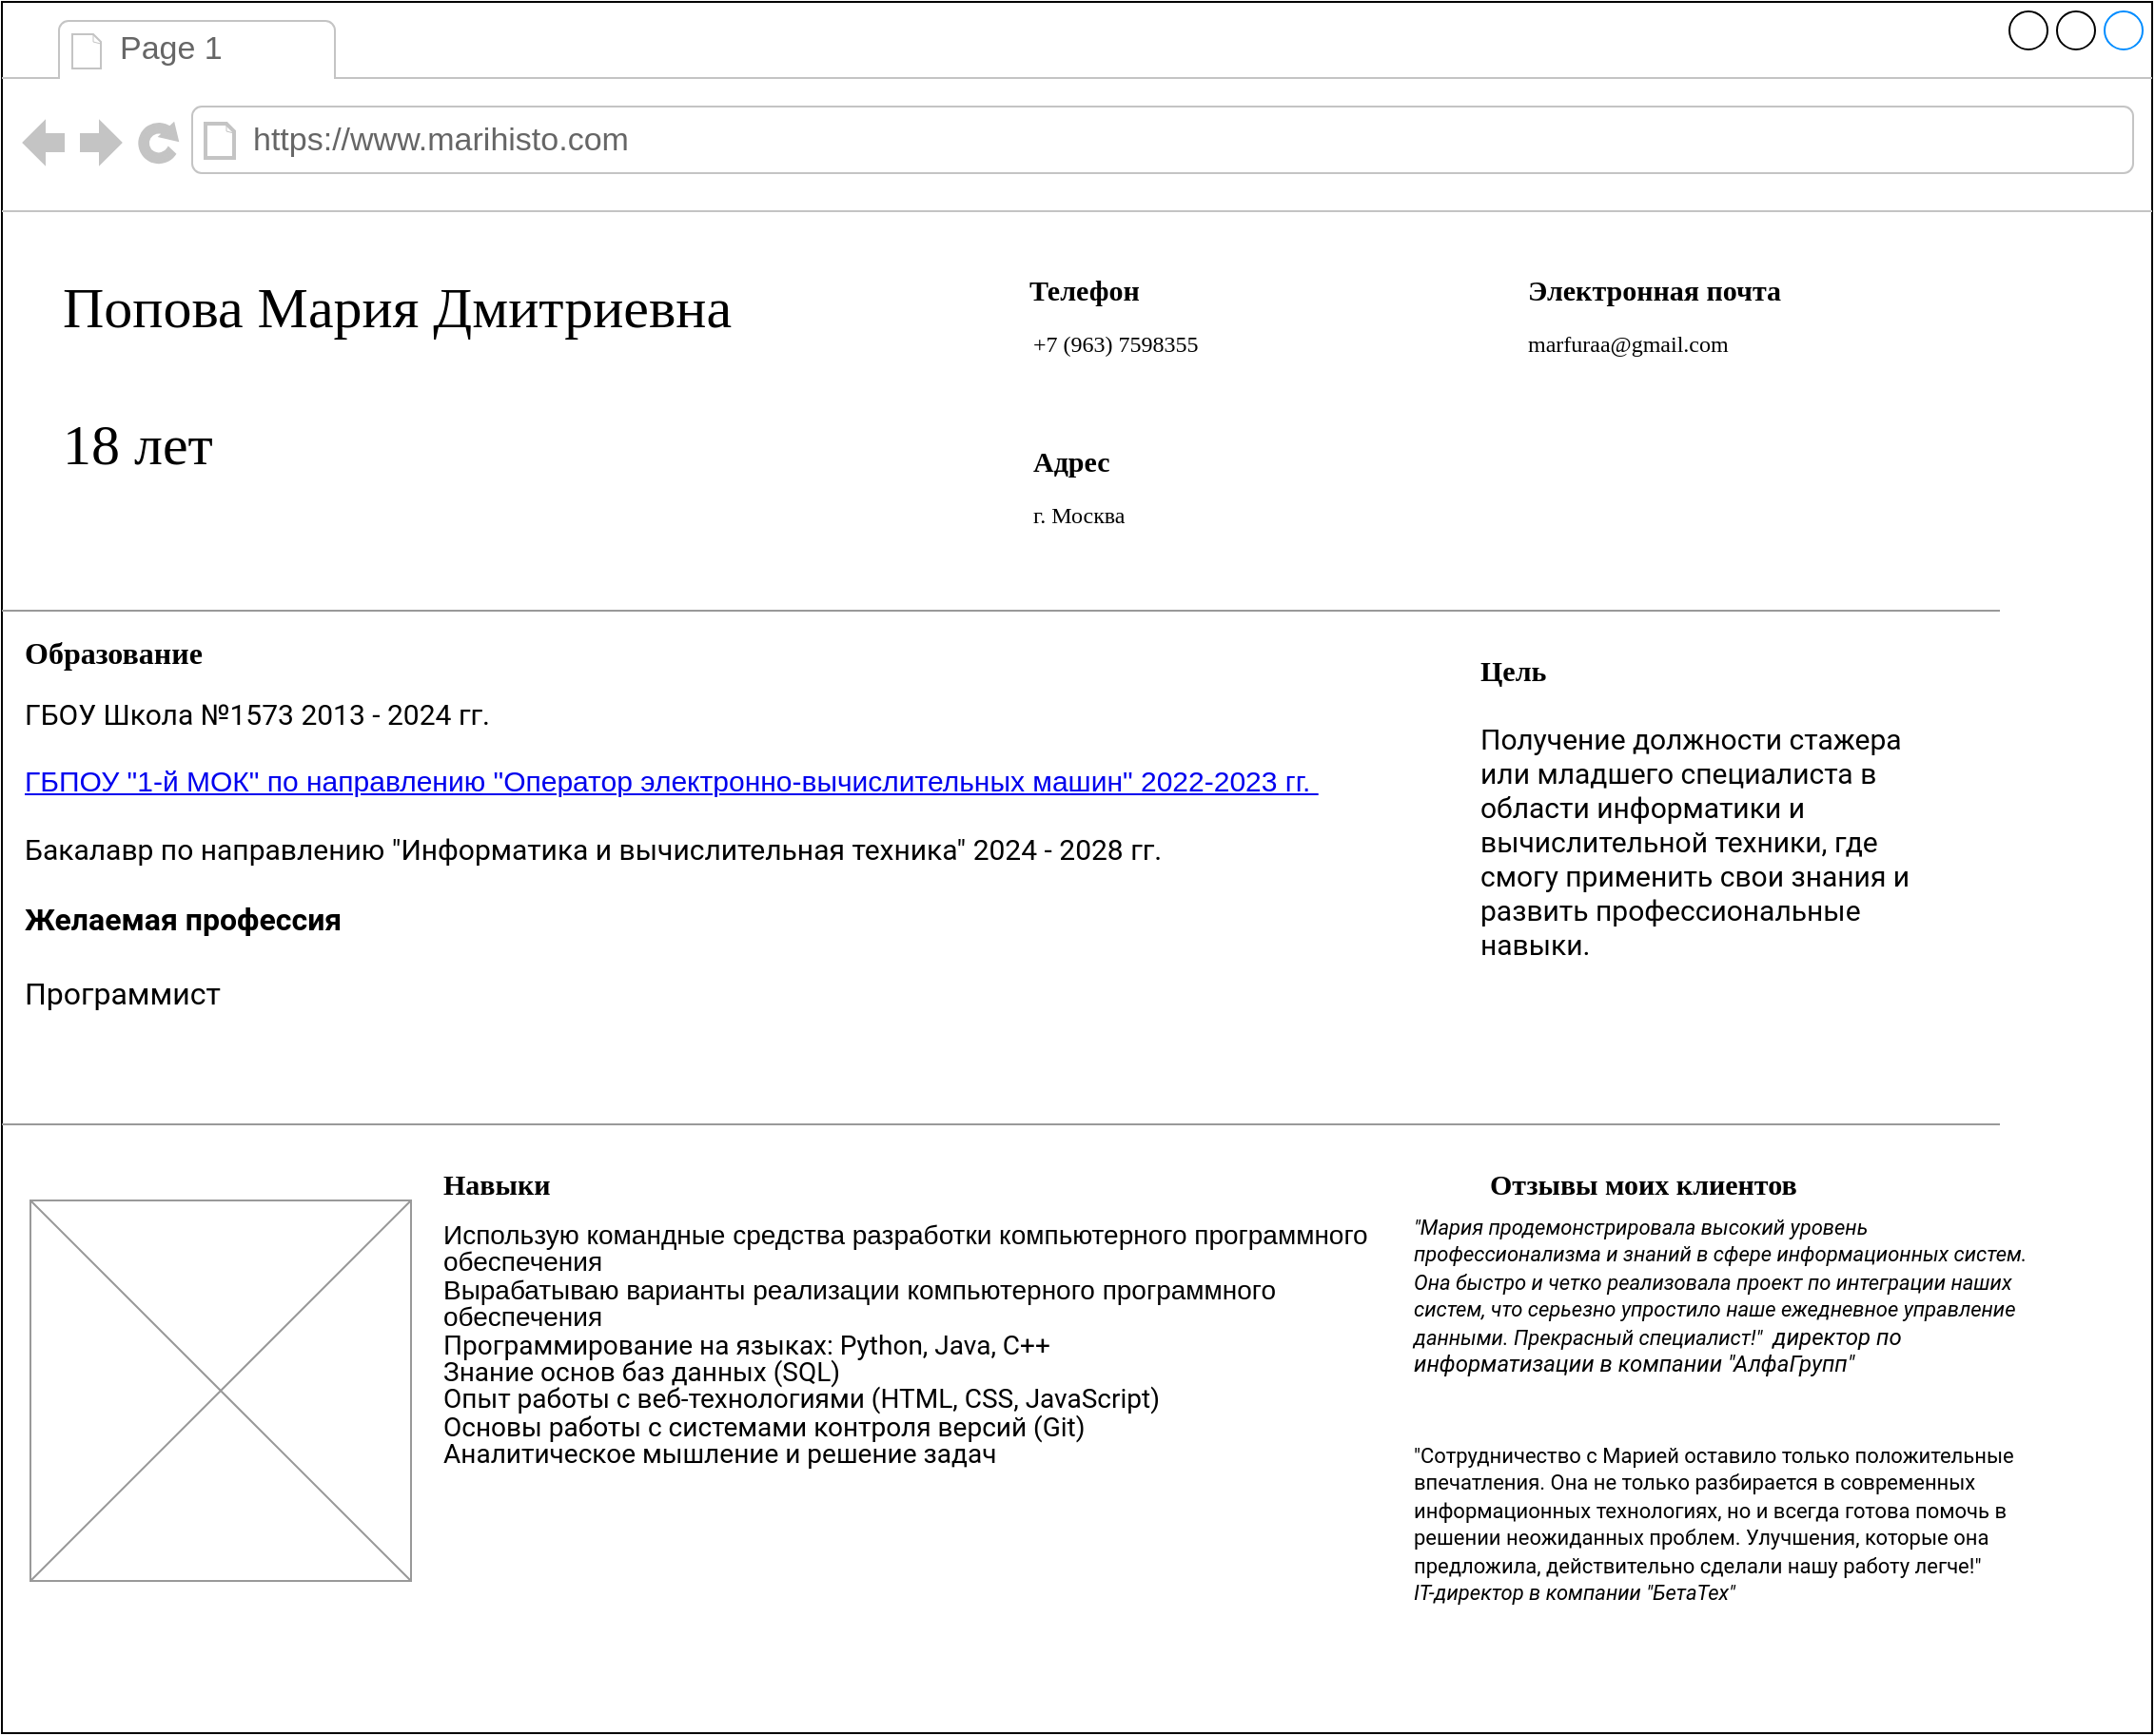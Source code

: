 <mxfile version="25.0.1">
  <diagram name="Page-1" id="2cc2dc42-3aac-f2a9-1cec-7a8b7cbee084">
    <mxGraphModel dx="1194" dy="750" grid="1" gridSize="10" guides="1" tooltips="1" connect="1" arrows="1" fold="1" page="1" pageScale="1" pageWidth="1100" pageHeight="850" background="#ffffff" math="0" shadow="0">
      <root>
        <mxCell id="0" />
        <mxCell id="1" parent="0" />
        <mxCell id="7026571954dc6520-1" value="" style="strokeWidth=1;shadow=0;dashed=0;align=center;html=1;shape=mxgraph.mockup.containers.browserWindow;rSize=0;mainText=,;recursiveResize=0;rounded=0;labelBackgroundColor=none;fontFamily=Verdana;fontSize=12;" parent="1" vertex="1">
          <mxGeometry x="10" y="10" width="1130" height="910" as="geometry" />
        </mxCell>
        <mxCell id="7026571954dc6520-2" value="Page 1" style="strokeWidth=1;shadow=0;dashed=0;align=center;html=1;shape=mxgraph.mockup.containers.anchor;fontSize=17;fontColor=#666666;align=left;" parent="7026571954dc6520-1" vertex="1">
          <mxGeometry x="60" y="12" width="110" height="26" as="geometry" />
        </mxCell>
        <mxCell id="7026571954dc6520-3" value="https://www.marihisto.com" style="strokeWidth=1;shadow=0;dashed=0;align=center;html=1;shape=mxgraph.mockup.containers.anchor;rSize=0;fontSize=17;fontColor=#666666;align=left;" parent="7026571954dc6520-1" vertex="1">
          <mxGeometry x="130" y="60" width="250" height="26" as="geometry" />
        </mxCell>
        <mxCell id="7026571954dc6520-4" value="Попова Мария Дмитриевна&lt;div&gt;&lt;br&gt;&lt;/div&gt;&lt;div&gt;18 лет&lt;/div&gt;" style="text;html=1;points=[];align=left;verticalAlign=top;spacingTop=-4;fontSize=30;fontFamily=Verdana" parent="7026571954dc6520-1" vertex="1">
          <mxGeometry x="30" y="140" width="440" height="50" as="geometry" />
        </mxCell>
        <mxCell id="7026571954dc6520-6" value="&lt;b&gt;Телефон&lt;/b&gt;" style="text;html=1;points=[];align=left;verticalAlign=top;spacingTop=-4;fontSize=15;fontFamily=Verdana" parent="7026571954dc6520-1" vertex="1">
          <mxGeometry x="538" y="140" width="170" height="30" as="geometry" />
        </mxCell>
        <mxCell id="7026571954dc6520-7" value="+7 (963) 7598355" style="text;html=1;points=[];align=left;verticalAlign=top;spacingTop=-4;fontSize=12;fontFamily=Verdana;whiteSpace=wrap;" parent="7026571954dc6520-1" vertex="1">
          <mxGeometry x="540" y="170" width="240" height="40" as="geometry" />
        </mxCell>
        <mxCell id="7026571954dc6520-8" value="&lt;b&gt;Адрес&lt;/b&gt;" style="text;html=1;points=[];align=left;verticalAlign=top;spacingTop=-4;fontSize=15;fontFamily=Verdana" parent="7026571954dc6520-1" vertex="1">
          <mxGeometry x="540" y="230" width="170" height="30" as="geometry" />
        </mxCell>
        <mxCell id="7026571954dc6520-9" value="г. Москва" style="text;html=1;points=[];align=left;verticalAlign=top;spacingTop=-4;fontSize=12;fontFamily=Verdana;whiteSpace=wrap;" parent="7026571954dc6520-1" vertex="1">
          <mxGeometry x="540" y="260" width="240" height="40" as="geometry" />
        </mxCell>
        <mxCell id="7026571954dc6520-10" value="&lt;b&gt;Электронная почта&lt;/b&gt;" style="text;html=1;points=[];align=left;verticalAlign=top;spacingTop=-4;fontSize=15;fontFamily=Verdana" parent="7026571954dc6520-1" vertex="1">
          <mxGeometry x="800" y="140" width="170" height="30" as="geometry" />
        </mxCell>
        <mxCell id="7026571954dc6520-11" value="marfuraa@gmail.com" style="text;html=1;points=[];align=left;verticalAlign=top;spacingTop=-4;fontSize=12;fontFamily=Verdana;whiteSpace=wrap;" parent="7026571954dc6520-1" vertex="1">
          <mxGeometry x="800" y="170" width="240" height="40" as="geometry" />
        </mxCell>
        <mxCell id="7026571954dc6520-15" value="" style="verticalLabelPosition=bottom;shadow=0;dashed=0;align=center;html=1;verticalAlign=top;strokeWidth=1;shape=mxgraph.mockup.markup.line;strokeColor=#999999;rounded=0;labelBackgroundColor=none;fillColor=#ffffff;fontFamily=Verdana;fontSize=12;fontColor=#000000;" parent="7026571954dc6520-1" vertex="1">
          <mxGeometry y="310" width="1050" height="20" as="geometry" />
        </mxCell>
        <mxCell id="7026571954dc6520-16" value="&lt;font style=&quot;font-size: 16px;&quot;&gt;&lt;b&gt;Образование&lt;/b&gt;&lt;/font&gt;" style="text;html=1;points=[];align=left;verticalAlign=top;spacingTop=-4;fontSize=15;fontFamily=Verdana" parent="7026571954dc6520-1" vertex="1">
          <mxGeometry x="10" y="330" width="170" height="30" as="geometry" />
        </mxCell>
        <mxCell id="7026571954dc6520-17" value="&lt;br&gt;&lt;span style=&quot;font-family: Roboto, -apple-system, BlinkMacSystemFont, &amp;quot;Apple Color Emoji&amp;quot;, &amp;quot;Segoe UI&amp;quot;, Oxygen, Ubuntu, Cantarell, &amp;quot;Fira Sans&amp;quot;, &amp;quot;Droid Sans&amp;quot;, &amp;quot;Helvetica Neue&amp;quot;, sans-serif; font-style: normal; font-variant-ligatures: normal; font-variant-caps: normal; font-weight: 400; letter-spacing: normal; orphans: 2; text-align: start; text-indent: 0px; text-transform: none; widows: 2; word-spacing: 0px; -webkit-text-stroke-width: 0px; white-space: pre-wrap; text-decoration-thickness: initial; text-decoration-style: initial; text-decoration-color: initial; float: none; display: inline !important;&quot;&gt;&lt;font style=&quot;font-size: 15px;&quot;&gt;ГБОУ Школа №1573 2013 - 2024 гг.&lt;/font&gt;&lt;/span&gt;&lt;div&gt;&lt;span style=&quot;font-family: Roboto, -apple-system, BlinkMacSystemFont, &amp;quot;Apple Color Emoji&amp;quot;, &amp;quot;Segoe UI&amp;quot;, Oxygen, Ubuntu, Cantarell, &amp;quot;Fira Sans&amp;quot;, &amp;quot;Droid Sans&amp;quot;, &amp;quot;Helvetica Neue&amp;quot;, sans-serif; font-style: normal; font-variant-ligatures: normal; font-variant-caps: normal; font-weight: 400; letter-spacing: normal; orphans: 2; text-align: start; text-indent: 0px; text-transform: none; widows: 2; word-spacing: 0px; -webkit-text-stroke-width: 0px; white-space: pre-wrap; text-decoration-thickness: initial; text-decoration-style: initial; text-decoration-color: initial; float: none; display: inline !important;&quot;&gt;&lt;a style=&quot;-webkit-tap-highlight-color: rgba(0, 0, 0, 0.1); cursor: pointer; display: block; overflow: hidden; z-index: 2; flex-grow: 1; padding: 16px 0px; outline: 0px; font-family: Arial, sans-serif; white-space-collapse: collapse;&quot; data-ved=&quot;2ahUKEwjQhfSQ3I2KAxXbQVUIHdHXAmQQ1YkKegQIKxAB&quot; tabindex=&quot;0&quot; role=&quot;button&quot; data-cid=&quot;6423040388400830627&quot; class=&quot;vwVdIc wzN8Ac rllt__link a-no-hover-decoration&quot;&gt;&lt;div style=&quot;text-wrap-mode: nowrap;&quot; class=&quot;rllt__details&quot;&gt;&lt;div style=&quot;align-items: center; display: flex; font-family: &amp;quot;Google Sans&amp;quot;, Arial, sans-serif; margin-bottom: -1px; padding-bottom: 1px; line-height: 20px; overflow: hidden; text-overflow: ellipsis;&quot; role=&quot;heading&quot; aria-level=&quot;3&quot; class=&quot;dbg0pd&quot;&gt;&lt;span style=&quot;overflow: hidden; text-overflow: ellipsis;&quot; class=&quot;OSrXXb&quot;&gt;&lt;font style=&quot;font-size: 15px;&quot;&gt;ГБПОУ &quot;1-й МОК&quot; по направлению &quot;Оператор электронно-вычислительных машин&quot; 2022-2023 гг.&amp;nbsp;&lt;/font&gt;&lt;/span&gt;&lt;/div&gt;&lt;/div&gt;&lt;/a&gt;&lt;/span&gt;&lt;div&gt;&lt;font style=&quot;font-size: 15px;&quot;&gt;&lt;span style=&quot;font-family: Roboto, -apple-system, BlinkMacSystemFont, &amp;quot;Apple Color Emoji&amp;quot;, &amp;quot;Segoe UI&amp;quot;, Oxygen, Ubuntu, Cantarell, &amp;quot;Fira Sans&amp;quot;, &amp;quot;Droid Sans&amp;quot;, &amp;quot;Helvetica Neue&amp;quot;, sans-serif; font-style: normal; font-variant-ligatures: normal; font-variant-caps: normal; font-weight: 400; letter-spacing: normal; orphans: 2; text-align: start; text-indent: 0px; text-transform: none; widows: 2; word-spacing: 0px; -webkit-text-stroke-width: 0px; white-space: pre-wrap; text-decoration-thickness: initial; text-decoration-style: initial; text-decoration-color: initial; float: none; display: inline !important;&quot;&gt;&lt;font style=&quot;&quot;&gt;Бакалавр по направлению &quot;Информатика и вычислительная техника&quot; 2024 - 2028 гг. &lt;/font&gt;&lt;/span&gt;&lt;span style=&quot;color: rgb(0, 0, 0); font-family: Roboto, -apple-system, BlinkMacSystemFont, &amp;quot;Apple Color Emoji&amp;quot;, &amp;quot;Segoe UI&amp;quot;, Oxygen, Ubuntu, Cantarell, &amp;quot;Fira Sans&amp;quot;, &amp;quot;Droid Sans&amp;quot;, &amp;quot;Helvetica Neue&amp;quot;, sans-serif; font-style: normal; font-variant-ligatures: normal; font-variant-caps: normal; font-weight: 400; letter-spacing: normal; orphans: 2; text-align: start; text-indent: 0px; text-transform: none; widows: 2; word-spacing: 0px; -webkit-text-stroke-width: 0px; white-space: pre-wrap; text-decoration-thickness: initial; text-decoration-style: initial; text-decoration-color: initial; float: none; display: inline !important;&quot;&gt; &lt;/span&gt;&lt;/font&gt;&lt;/div&gt;&lt;div&gt;&lt;font face=&quot;Roboto, -apple-system, BlinkMacSystemFont, Apple Color Emoji, Segoe UI, Oxygen, Ubuntu, Cantarell, Fira Sans, Droid Sans, Helvetica Neue, sans-serif&quot;&gt;&lt;span style=&quot;font-size: 15px; white-space-collapse: preserve;&quot;&gt;&lt;br&gt;&lt;/span&gt;&lt;/font&gt;&lt;/div&gt;&lt;div&gt;&lt;font face=&quot;Roboto, -apple-system, BlinkMacSystemFont, Apple Color Emoji, Segoe UI, Oxygen, Ubuntu, Cantarell, Fira Sans, Droid Sans, Helvetica Neue, sans-serif&quot;&gt;&lt;span style=&quot;white-space-collapse: preserve;&quot;&gt;&lt;b style=&quot;&quot;&gt;&lt;font style=&quot;font-size: 16px;&quot;&gt;Желаемая профессия&lt;/font&gt;&lt;/b&gt;&lt;/span&gt;&lt;/font&gt;&lt;/div&gt;&lt;div&gt;&lt;font face=&quot;Roboto, -apple-system, BlinkMacSystemFont, Apple Color Emoji, Segoe UI, Oxygen, Ubuntu, Cantarell, Fira Sans, Droid Sans, Helvetica Neue, sans-serif&quot;&gt;&lt;span style=&quot;white-space-collapse: preserve;&quot;&gt;&lt;span style=&quot;font-size: 16px;&quot;&gt;&lt;b&gt;&lt;br&gt;&lt;/b&gt;&lt;/span&gt;&lt;/span&gt;&lt;/font&gt;&lt;/div&gt;&lt;div&gt;&lt;font face=&quot;Roboto, -apple-system, BlinkMacSystemFont, Apple Color Emoji, Segoe UI, Oxygen, Ubuntu, Cantarell, Fira Sans, Droid Sans, Helvetica Neue, sans-serif&quot;&gt;&lt;span style=&quot;white-space-collapse: preserve;&quot;&gt;&lt;span style=&quot;font-size: 16px;&quot;&gt;Программист&lt;b&gt;&lt;br&gt;&lt;/b&gt;&lt;/span&gt;&lt;/span&gt;&lt;/font&gt;&lt;div&gt;&lt;br&gt;&lt;/div&gt;&lt;/div&gt;&lt;/div&gt;" style="text;spacingTop=-5;whiteSpace=wrap;html=1;align=left;fontSize=12;fontFamily=Helvetica;fillColor=none;strokeColor=none;rounded=0;shadow=1;labelBackgroundColor=none;" parent="7026571954dc6520-1" vertex="1">
          <mxGeometry x="10" y="350" width="720" height="240" as="geometry" />
        </mxCell>
        <mxCell id="7026571954dc6520-20" value="&lt;font style=&quot;font-size: 15px;&quot;&gt;&lt;b&gt;Цель&lt;/b&gt;&lt;/font&gt;&lt;div&gt;&lt;font style=&quot;font-size: 15px;&quot;&gt;&lt;span style=&quot;font-family: Roboto, -apple-system, BlinkMacSystemFont, &amp;quot;Apple Color Emoji&amp;quot;, &amp;quot;Segoe UI&amp;quot;, Oxygen, Ubuntu, Cantarell, &amp;quot;Fira Sans&amp;quot;, &amp;quot;Droid Sans&amp;quot;, &amp;quot;Helvetica Neue&amp;quot;, sans-serif; white-space-collapse: preserve;&quot;&gt;&lt;br&gt;&lt;/span&gt;&lt;/font&gt;&lt;/div&gt;&lt;div&gt;&lt;font style=&quot;font-size: 15px;&quot;&gt;&lt;span style=&quot;font-family: Roboto, -apple-system, BlinkMacSystemFont, &amp;quot;Apple Color Emoji&amp;quot;, &amp;quot;Segoe UI&amp;quot;, Oxygen, Ubuntu, Cantarell, &amp;quot;Fira Sans&amp;quot;, &amp;quot;Droid Sans&amp;quot;, &amp;quot;Helvetica Neue&amp;quot;, sans-serif; white-space-collapse: preserve;&quot;&gt;Получение должности стажера или младшего специалиста в области информатики и вычислительной техники, где смогу применить свои знания и развить профессиональные навыки.&lt;/span&gt;&lt;/font&gt;&lt;/div&gt;" style="text;html=1;points=[];align=left;verticalAlign=top;spacingTop=-4;fontSize=12;fontFamily=Verdana;whiteSpace=wrap;" parent="7026571954dc6520-1" vertex="1">
          <mxGeometry x="775" y="340" width="240" height="170" as="geometry" />
        </mxCell>
        <mxCell id="7026571954dc6520-21" value="" style="verticalLabelPosition=bottom;shadow=0;dashed=0;align=center;html=1;verticalAlign=top;strokeWidth=1;shape=mxgraph.mockup.markup.line;strokeColor=#999999;rounded=0;labelBackgroundColor=none;fillColor=#ffffff;fontFamily=Verdana;fontSize=12;fontColor=#000000;" parent="7026571954dc6520-1" vertex="1">
          <mxGeometry y="580" width="1050" height="20" as="geometry" />
        </mxCell>
        <mxCell id="7026571954dc6520-22" value="" style="verticalLabelPosition=bottom;shadow=0;dashed=0;align=center;html=1;verticalAlign=top;strokeWidth=1;shape=mxgraph.mockup.graphics.simpleIcon;strokeColor=#999999;fillColor=#ffffff;rounded=0;labelBackgroundColor=none;fontFamily=Verdana;fontSize=12;fontColor=#000000;" parent="7026571954dc6520-1" vertex="1">
          <mxGeometry x="15" y="630" width="200" height="200" as="geometry" />
        </mxCell>
        <mxCell id="7026571954dc6520-32" value="&lt;b&gt;Отзывы моих клиентов&lt;/b&gt;" style="text;html=1;points=[];align=left;verticalAlign=top;spacingTop=-4;fontSize=15;fontFamily=Verdana" parent="7026571954dc6520-1" vertex="1">
          <mxGeometry x="780" y="610" width="170" height="30" as="geometry" />
        </mxCell>
        <mxCell id="7026571954dc6520-34" value="&lt;font style=&quot;font-size: 15px;&quot;&gt;&lt;b&gt;Навыки&lt;/b&gt;&lt;/font&gt;" style="text;html=1;points=[];align=left;verticalAlign=top;spacingTop=-4;fontSize=12;fontFamily=Verdana;whiteSpace=wrap;" parent="7026571954dc6520-1" vertex="1">
          <mxGeometry x="230" y="610" width="470" height="40" as="geometry" />
        </mxCell>
        <mxCell id="7026571954dc6520-36" value="&lt;span style=&quot;line-height: 107%;&quot;&gt;&lt;font style=&quot;font-size: 14px;&quot;&gt;Использую командные средства разработки компьютерного программного&lt;br&gt;обеспечения&lt;/font&gt;&lt;/span&gt;&lt;div&gt;&lt;span style=&quot;line-height: 107%;&quot;&gt;&lt;span style=&quot;line-height: 107%;&quot;&gt;&lt;font style=&quot;font-size: 14px;&quot;&gt;Вырабатываю варианты реализации компьютерного программного обеспечения&lt;/font&gt;&lt;/span&gt;&lt;/span&gt;&lt;/div&gt;&lt;div&gt;&lt;span style=&quot;line-height: 107%;&quot;&gt;&lt;span style=&quot;line-height: 107%;&quot;&gt;&lt;font style=&quot;font-size: 14px;&quot;&gt;&lt;font style=&quot;&quot;&gt;&lt;span style=&quot;font-family: Roboto, -apple-system, BlinkMacSystemFont, &amp;quot;Apple Color Emoji&amp;quot;, &amp;quot;Segoe UI&amp;quot;, Oxygen, Ubuntu, Cantarell, &amp;quot;Fira Sans&amp;quot;, &amp;quot;Droid Sans&amp;quot;, &amp;quot;Helvetica Neue&amp;quot;, sans-serif; white-space-collapse: preserve;&quot;&gt;Программирование на языках: Python, Java, C++&lt;/span&gt;&lt;br style=&quot;box-sizing: border-box; font-family: Roboto, -apple-system, BlinkMacSystemFont, &amp;quot;Apple Color Emoji&amp;quot;, &amp;quot;Segoe UI&amp;quot;, Oxygen, Ubuntu, Cantarell, &amp;quot;Fira Sans&amp;quot;, &amp;quot;Droid Sans&amp;quot;, &amp;quot;Helvetica Neue&amp;quot;, sans-serif; white-space-collapse: preserve;&quot;&gt;&lt;span style=&quot;font-family: Roboto, -apple-system, BlinkMacSystemFont, &amp;quot;Apple Color Emoji&amp;quot;, &amp;quot;Segoe UI&amp;quot;, Oxygen, Ubuntu, Cantarell, &amp;quot;Fira Sans&amp;quot;, &amp;quot;Droid Sans&amp;quot;, &amp;quot;Helvetica Neue&amp;quot;, sans-serif; white-space-collapse: preserve;&quot;&gt;Знание основ баз данных (SQL)&lt;/span&gt;&lt;br style=&quot;box-sizing: border-box; font-family: Roboto, -apple-system, BlinkMacSystemFont, &amp;quot;Apple Color Emoji&amp;quot;, &amp;quot;Segoe UI&amp;quot;, Oxygen, Ubuntu, Cantarell, &amp;quot;Fira Sans&amp;quot;, &amp;quot;Droid Sans&amp;quot;, &amp;quot;Helvetica Neue&amp;quot;, sans-serif; white-space-collapse: preserve;&quot;&gt;&lt;span style=&quot;font-family: Roboto, -apple-system, BlinkMacSystemFont, &amp;quot;Apple Color Emoji&amp;quot;, &amp;quot;Segoe UI&amp;quot;, Oxygen, Ubuntu, Cantarell, &amp;quot;Fira Sans&amp;quot;, &amp;quot;Droid Sans&amp;quot;, &amp;quot;Helvetica Neue&amp;quot;, sans-serif; white-space-collapse: preserve;&quot;&gt;Опыт работы с веб-технологиями (HTML, CSS, JavaScript)&lt;/span&gt;&lt;br style=&quot;box-sizing: border-box; font-family: Roboto, -apple-system, BlinkMacSystemFont, &amp;quot;Apple Color Emoji&amp;quot;, &amp;quot;Segoe UI&amp;quot;, Oxygen, Ubuntu, Cantarell, &amp;quot;Fira Sans&amp;quot;, &amp;quot;Droid Sans&amp;quot;, &amp;quot;Helvetica Neue&amp;quot;, sans-serif; white-space-collapse: preserve;&quot;&gt;&lt;span style=&quot;font-family: Roboto, -apple-system, BlinkMacSystemFont, &amp;quot;Apple Color Emoji&amp;quot;, &amp;quot;Segoe UI&amp;quot;, Oxygen, Ubuntu, Cantarell, &amp;quot;Fira Sans&amp;quot;, &amp;quot;Droid Sans&amp;quot;, &amp;quot;Helvetica Neue&amp;quot;, sans-serif; white-space-collapse: preserve;&quot;&gt;Основы работы с системами контроля версий (Git)&lt;/span&gt;&lt;br style=&quot;box-sizing: border-box; font-family: Roboto, -apple-system, BlinkMacSystemFont, &amp;quot;Apple Color Emoji&amp;quot;, &amp;quot;Segoe UI&amp;quot;, Oxygen, Ubuntu, Cantarell, &amp;quot;Fira Sans&amp;quot;, &amp;quot;Droid Sans&amp;quot;, &amp;quot;Helvetica Neue&amp;quot;, sans-serif; white-space-collapse: preserve;&quot;&gt;&lt;span style=&quot;font-family: Roboto, -apple-system, BlinkMacSystemFont, &amp;quot;Apple Color Emoji&amp;quot;, &amp;quot;Segoe UI&amp;quot;, Oxygen, Ubuntu, Cantarell, &amp;quot;Fira Sans&amp;quot;, &amp;quot;Droid Sans&amp;quot;, &amp;quot;Helvetica Neue&amp;quot;, sans-serif; white-space-collapse: preserve;&quot;&gt;Аналитическое мышление и решение зада&lt;/span&gt;&lt;/font&gt;&lt;span style=&quot;font-family: Roboto, -apple-system, BlinkMacSystemFont, &amp;quot;Apple Color Emoji&amp;quot;, &amp;quot;Segoe UI&amp;quot;, Oxygen, Ubuntu, Cantarell, &amp;quot;Fira Sans&amp;quot;, &amp;quot;Droid Sans&amp;quot;, &amp;quot;Helvetica Neue&amp;quot;, sans-serif; white-space-collapse: preserve;&quot;&gt;ч&lt;/span&gt;&lt;/font&gt;&lt;/span&gt;&lt;/span&gt;&lt;/div&gt;" style="text;spacingTop=-5;whiteSpace=wrap;html=1;align=left;fontSize=12;fontFamily=Helvetica;fillColor=none;strokeColor=none;rounded=0;shadow=1;labelBackgroundColor=none;" parent="7026571954dc6520-1" vertex="1">
          <mxGeometry x="230" y="640" width="490" height="130" as="geometry" />
        </mxCell>
        <mxCell id="eXf9Yo5kGhM_FNfbEJG--3" value="&lt;i&gt;&lt;span style=&quot;color: rgb(0, 0, 0); font-family: Roboto, -apple-system, BlinkMacSystemFont, &amp;quot;Apple Color Emoji&amp;quot;, &amp;quot;Segoe UI&amp;quot;, Oxygen, Ubuntu, Cantarell, &amp;quot;Fira Sans&amp;quot;, &amp;quot;Droid Sans&amp;quot;, &amp;quot;Helvetica Neue&amp;quot;, sans-serif; font-variant-ligatures: normal; font-variant-caps: normal; font-weight: 400; letter-spacing: normal; orphans: 2; text-align: start; text-indent: 0px; text-transform: none; widows: 2; word-spacing: 0px; -webkit-text-stroke-width: 0px; white-space: pre-wrap; text-decoration-thickness: initial; text-decoration-style: initial; text-decoration-color: initial; float: none; display: inline !important;&quot;&gt;&lt;font style=&quot;font-size: 11px;&quot;&gt;&quot;Мария продемонстрировала высокий уровень профессионализма и знаний в сфере информационных систем. Она быстро и четко реализовала проект по интеграции наших систем, что серьезно упростило наше ежедневное управление данными. Прекрасный специалист!&quot; &lt;/font&gt;&lt;/span&gt;&lt;span style=&quot;font-family: Roboto, -apple-system, BlinkMacSystemFont, &amp;quot;Apple Color Emoji&amp;quot;, &amp;quot;Segoe UI&amp;quot;, Oxygen, Ubuntu, Cantarell, &amp;quot;Fira Sans&amp;quot;, &amp;quot;Droid Sans&amp;quot;, &amp;quot;Helvetica Neue&amp;quot;, sans-serif; white-space-collapse: preserve;&quot;&gt;&lt;font style=&quot;&quot;&gt; директор по информатизации в компании &quot;АлфаГрупп&quot;&lt;/font&gt;&lt;/span&gt;&lt;/i&gt;" style="text;whiteSpace=wrap;html=1;" vertex="1" parent="7026571954dc6520-1">
          <mxGeometry x="740" y="630" width="330" height="160" as="geometry" />
        </mxCell>
        <mxCell id="eXf9Yo5kGhM_FNfbEJG--4" value="&lt;span style=&quot;color: rgb(0, 0, 0); font-family: Roboto, -apple-system, BlinkMacSystemFont, &amp;quot;Apple Color Emoji&amp;quot;, &amp;quot;Segoe UI&amp;quot;, Oxygen, Ubuntu, Cantarell, &amp;quot;Fira Sans&amp;quot;, &amp;quot;Droid Sans&amp;quot;, &amp;quot;Helvetica Neue&amp;quot;, sans-serif; font-style: normal; font-variant-ligatures: normal; font-variant-caps: normal; font-weight: 400; letter-spacing: normal; orphans: 2; text-align: start; text-indent: 0px; text-transform: none; widows: 2; word-spacing: 0px; -webkit-text-stroke-width: 0px; white-space: pre-wrap; text-decoration-thickness: initial; text-decoration-style: initial; text-decoration-color: initial; float: none; display: inline !important;&quot;&gt;&lt;font style=&quot;font-size: 11px;&quot;&gt;&quot;Сотрудничество с Марией оставило только положительные впечатления. Она не только разбирается в современных информационных технологиях, но и всегда готова помочь в решении неожиданных проблем. Улучшения, которые она предложила, действительно сделали нашу работу легче!&quot;&lt;/font&gt;&lt;/span&gt;&lt;div&gt;&lt;span style=&quot;color: rgb(0, 0, 0); font-family: Roboto, -apple-system, BlinkMacSystemFont, &amp;quot;Apple Color Emoji&amp;quot;, &amp;quot;Segoe UI&amp;quot;, Oxygen, Ubuntu, Cantarell, &amp;quot;Fira Sans&amp;quot;, &amp;quot;Droid Sans&amp;quot;, &amp;quot;Helvetica Neue&amp;quot;, sans-serif; font-variant-ligatures: normal; font-variant-caps: normal; font-weight: 400; letter-spacing: normal; orphans: 2; text-align: start; text-indent: 0px; text-transform: none; widows: 2; word-spacing: 0px; -webkit-text-stroke-width: 0px; white-space: pre-wrap; text-decoration-thickness: initial; text-decoration-style: initial; text-decoration-color: initial; float: none; display: inline !important;&quot;&gt;&lt;font style=&quot;font-size: 11px;&quot;&gt;&lt;i&gt;IT-директор в компании &quot;БетаТех&quot;&lt;/i&gt;&lt;/font&gt;&lt;/span&gt;&lt;/div&gt;" style="text;whiteSpace=wrap;html=1;" vertex="1" parent="7026571954dc6520-1">
          <mxGeometry x="740" y="750" width="332" height="150" as="geometry" />
        </mxCell>
      </root>
    </mxGraphModel>
  </diagram>
</mxfile>
